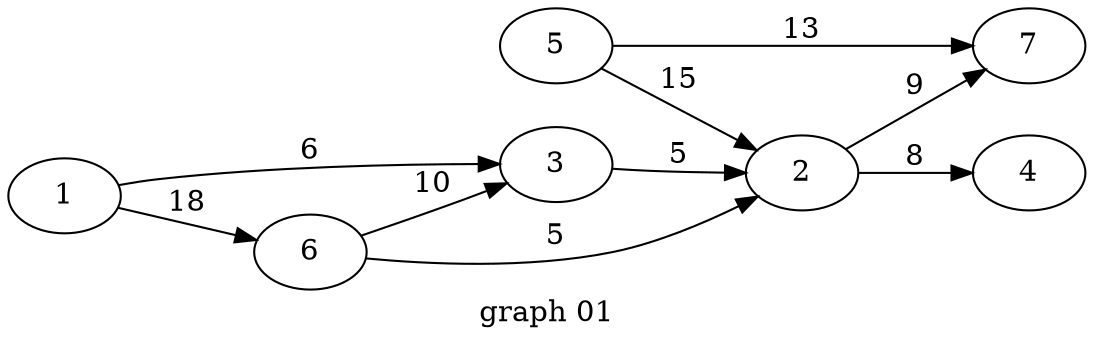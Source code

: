 digraph g{

rankdir = LR

2 -> 4 [label = " 8 "];
3 -> 2 [label = " 5 "];
5 -> 2 [label = " 15 "];
6 -> 2 [label = " 5 "];
6 -> 3 [label = " 10 "];
1 -> 3 [label = " 6 "];
1 -> 6 [label = " 18 "];
5 -> 7 [label = " 13 "];
2 -> 7 [label = " 9 "];

label = "graph 01"
}